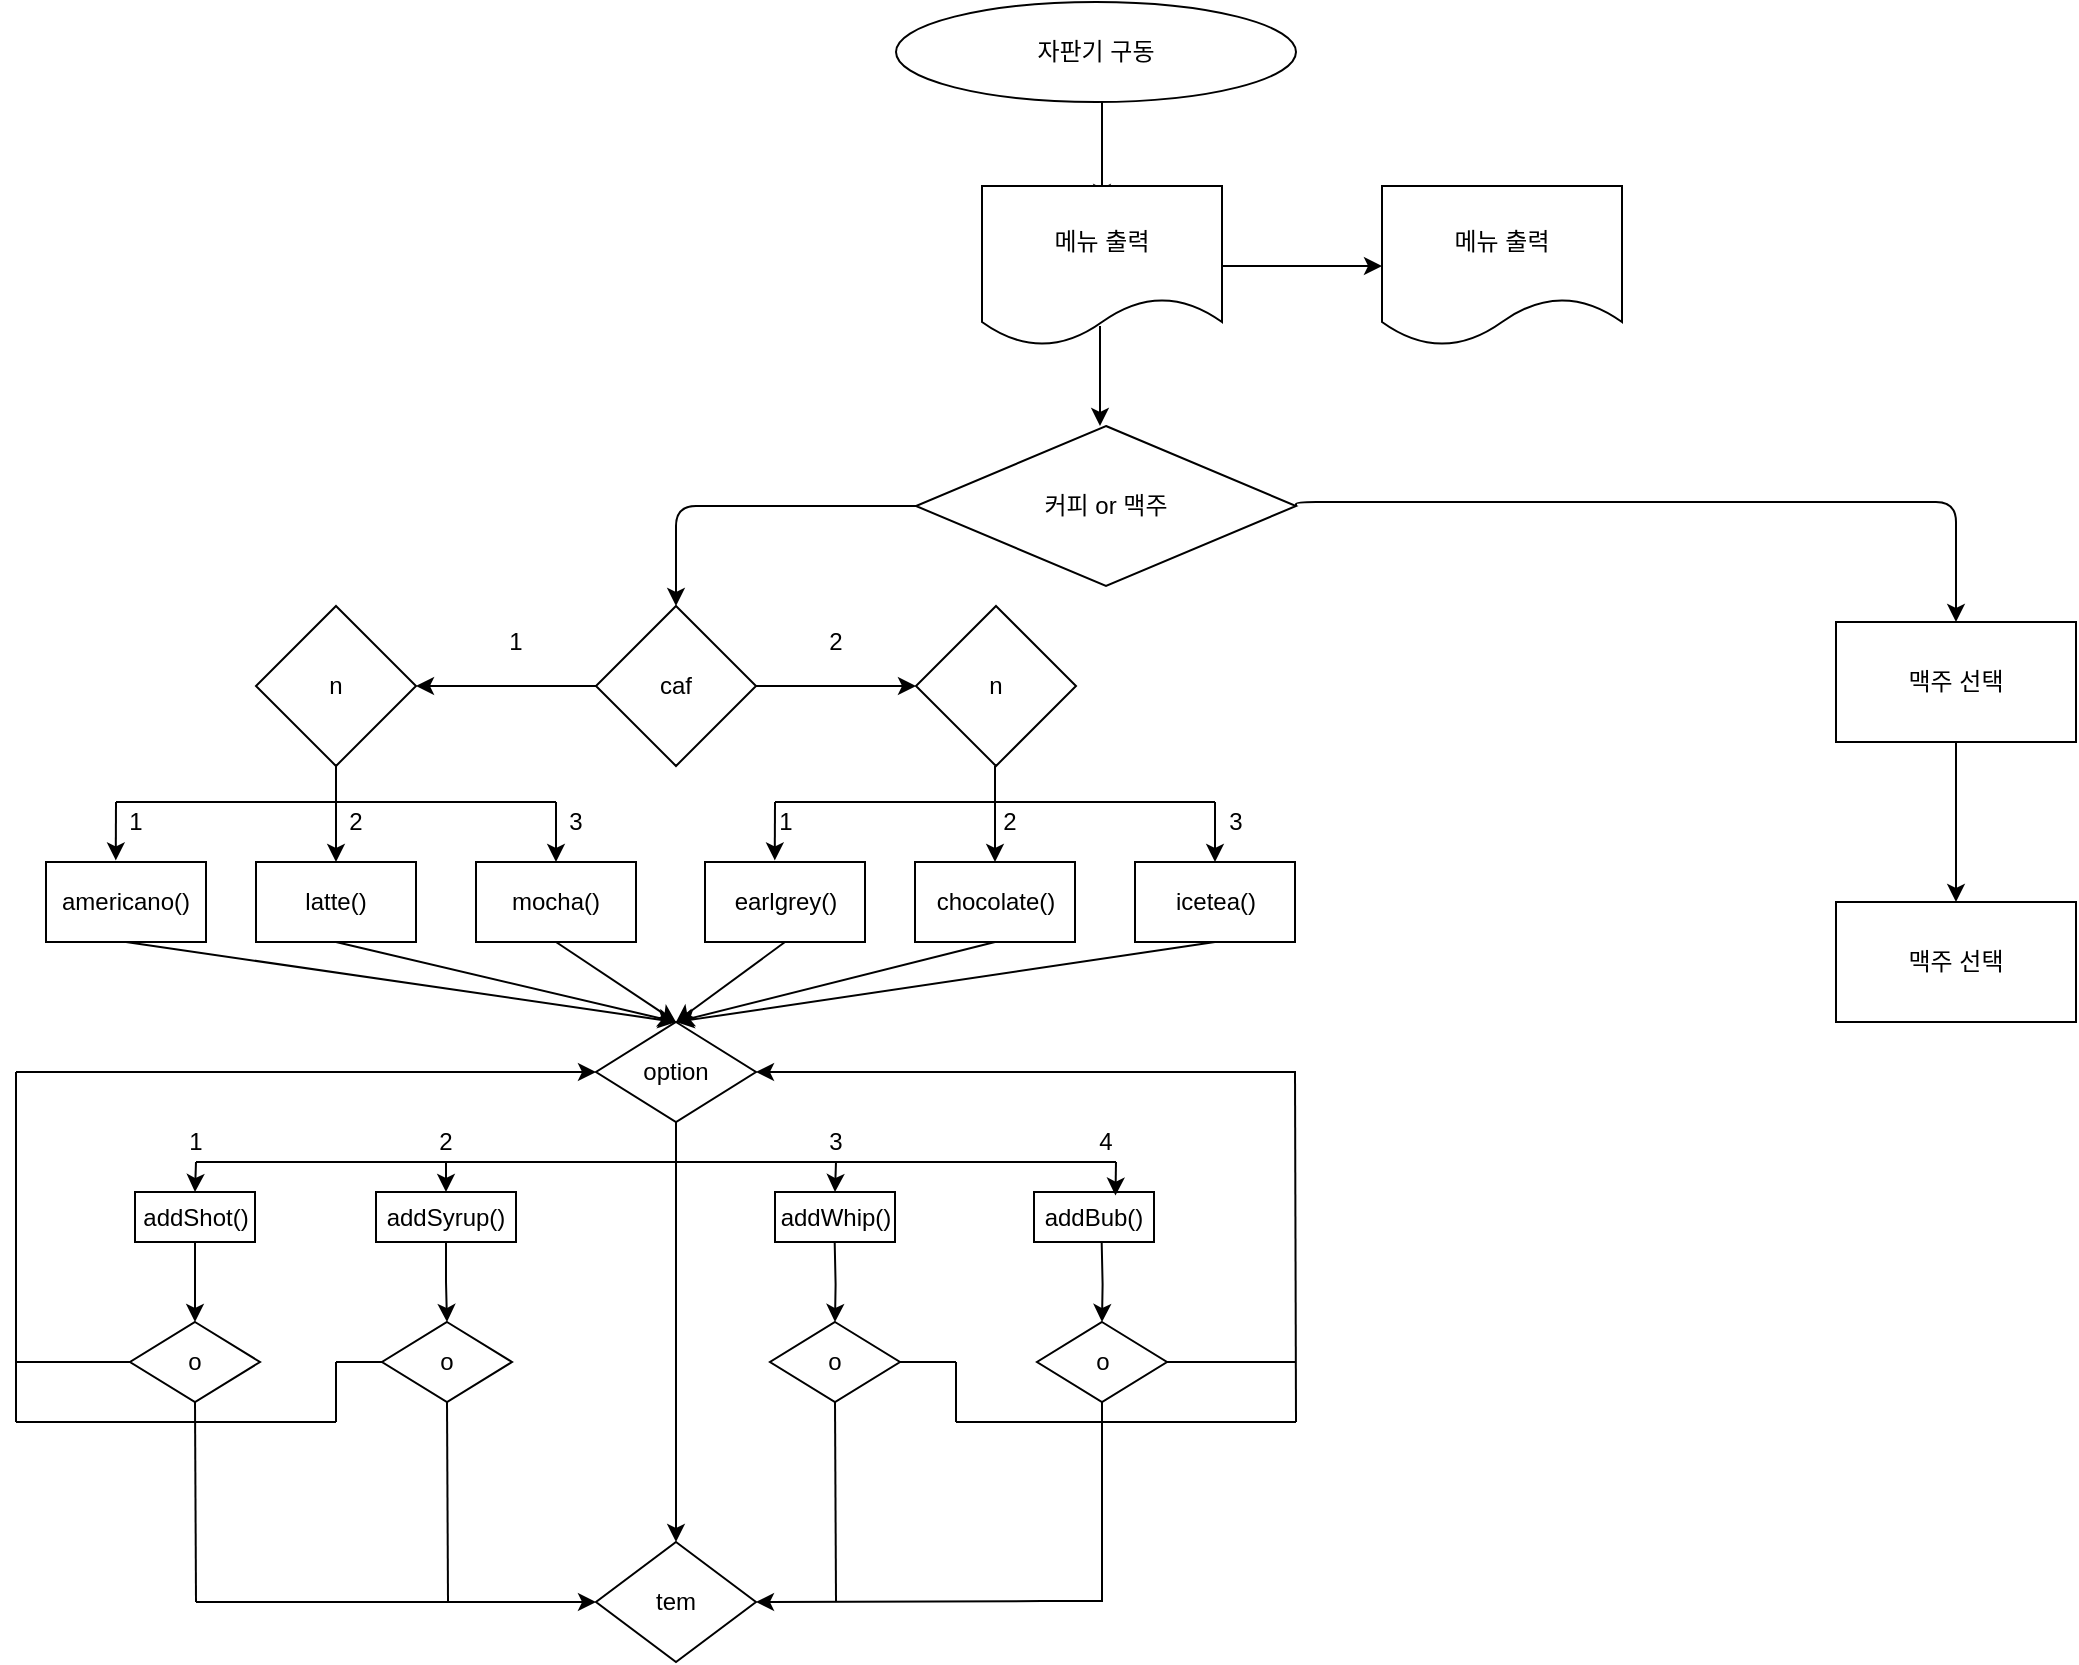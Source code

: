 <mxfile pages="1" version="11.2.4" type="github"><diagram id="FlV6GqYj8-Lh36dk-wK_" name="Page-1"><mxGraphModel dx="981" dy="493" grid="1" gridSize="10" guides="1" tooltips="1" connect="1" arrows="1" fold="1" page="1" pageScale="1" pageWidth="1169" pageHeight="1654" math="0" shadow="0"><root><mxCell id="0"/><mxCell id="1" parent="0"/><mxCell id="bD-V-0D-UKkrZ1Ge2f4s-1" value="자판기 구동" style="ellipse;whiteSpace=wrap;html=1;" vertex="1" parent="1"><mxGeometry x="480" y="10" width="200" height="50" as="geometry"/></mxCell><mxCell id="bD-V-0D-UKkrZ1Ge2f4s-5" value="" style="endArrow=classic;html=1;entryX=0.5;entryY=1;entryDx=0;entryDy=0;exitX=0.5;exitY=0;exitDx=0;exitDy=0;" edge="1" parent="1"><mxGeometry width="50" height="50" relative="1" as="geometry"><mxPoint x="583" y="60" as="sourcePoint"/><mxPoint x="583" y="110" as="targetPoint"/></mxGeometry></mxCell><mxCell id="bD-V-0D-UKkrZ1Ge2f4s-7" value="" style="endArrow=classic;html=1;entryX=0.5;entryY=1;entryDx=0;entryDy=0;exitX=0.5;exitY=0;exitDx=0;exitDy=0;" edge="1" parent="1"><mxGeometry width="50" height="50" relative="1" as="geometry"><mxPoint x="582" y="172" as="sourcePoint"/><mxPoint x="582" y="222" as="targetPoint"/></mxGeometry></mxCell><mxCell id="bD-V-0D-UKkrZ1Ge2f4s-38" value="" style="edgeStyle=orthogonalEdgeStyle;rounded=0;orthogonalLoop=1;jettySize=auto;html=1;" edge="1" parent="1" source="bD-V-0D-UKkrZ1Ge2f4s-8" target="bD-V-0D-UKkrZ1Ge2f4s-37"><mxGeometry relative="1" as="geometry"/></mxCell><mxCell id="bD-V-0D-UKkrZ1Ge2f4s-8" value="메뉴 출력" style="shape=document;whiteSpace=wrap;html=1;boundedLbl=1;" vertex="1" parent="1"><mxGeometry x="523" y="102" width="120" height="80" as="geometry"/></mxCell><mxCell id="bD-V-0D-UKkrZ1Ge2f4s-37" value="메뉴 출력" style="shape=document;whiteSpace=wrap;html=1;boundedLbl=1;" vertex="1" parent="1"><mxGeometry x="723" y="102" width="120" height="80" as="geometry"/></mxCell><mxCell id="bD-V-0D-UKkrZ1Ge2f4s-9" value="커피 or 맥주" style="rhombus;whiteSpace=wrap;html=1;" vertex="1" parent="1"><mxGeometry x="490" y="222" width="190" height="80" as="geometry"/></mxCell><mxCell id="bD-V-0D-UKkrZ1Ge2f4s-14" value="" style="endArrow=classic;html=1;exitX=0;exitY=0.5;exitDx=0;exitDy=0;entryX=0.5;entryY=0;entryDx=0;entryDy=0;" edge="1" parent="1" source="bD-V-0D-UKkrZ1Ge2f4s-9" target="bD-V-0D-UKkrZ1Ge2f4s-50"><mxGeometry width="50" height="50" relative="1" as="geometry"><mxPoint x="280" y="432" as="sourcePoint"/><mxPoint x="330" y="322" as="targetPoint"/><Array as="points"><mxPoint x="370" y="262"/></Array></mxGeometry></mxCell><mxCell id="bD-V-0D-UKkrZ1Ge2f4s-23" value="" style="edgeStyle=elbowEdgeStyle;elbow=vertical;endArrow=classic;html=1;exitX=0.5;exitY=1;exitDx=0;exitDy=0;entryX=0.5;entryY=1;entryDx=0;entryDy=0;" edge="1" parent="1"><mxGeometry width="50" height="50" relative="1" as="geometry"><mxPoint x="330" y="402" as="sourcePoint"/><mxPoint x="330" y="402" as="targetPoint"/></mxGeometry></mxCell><mxCell id="bD-V-0D-UKkrZ1Ge2f4s-42" value="" style="edgeStyle=orthogonalEdgeStyle;rounded=0;orthogonalLoop=1;jettySize=auto;html=1;" edge="1" parent="1" source="bD-V-0D-UKkrZ1Ge2f4s-31" target="bD-V-0D-UKkrZ1Ge2f4s-41"><mxGeometry relative="1" as="geometry"/></mxCell><mxCell id="bD-V-0D-UKkrZ1Ge2f4s-31" value="맥주 선택" style="rounded=0;whiteSpace=wrap;html=1;" vertex="1" parent="1"><mxGeometry x="950" y="320" width="120" height="60" as="geometry"/></mxCell><mxCell id="bD-V-0D-UKkrZ1Ge2f4s-41" value="맥주 선택" style="rounded=0;whiteSpace=wrap;html=1;" vertex="1" parent="1"><mxGeometry x="950" y="460" width="120" height="60" as="geometry"/></mxCell><mxCell id="bD-V-0D-UKkrZ1Ge2f4s-32" value="" style="edgeStyle=elbowEdgeStyle;elbow=vertical;endArrow=classic;html=1;exitX=1;exitY=0.5;exitDx=0;exitDy=0;entryX=0.5;entryY=0;entryDx=0;entryDy=0;" edge="1" parent="1" source="bD-V-0D-UKkrZ1Ge2f4s-9" target="bD-V-0D-UKkrZ1Ge2f4s-31"><mxGeometry width="50" height="50" relative="1" as="geometry"><mxPoint x="880" y="260" as="sourcePoint"/><mxPoint x="910" y="340" as="targetPoint"/><Array as="points"><mxPoint x="1010" y="260"/></Array></mxGeometry></mxCell><mxCell id="bD-V-0D-UKkrZ1Ge2f4s-34" value="americano()" style="rounded=0;whiteSpace=wrap;html=1;" vertex="1" parent="1"><mxGeometry x="55" y="440" width="80" height="40" as="geometry"/></mxCell><mxCell id="bD-V-0D-UKkrZ1Ge2f4s-81" value="" style="edgeStyle=orthogonalEdgeStyle;rounded=0;orthogonalLoop=1;jettySize=auto;html=1;" edge="1" parent="1" source="bD-V-0D-UKkrZ1Ge2f4s-50" target="bD-V-0D-UKkrZ1Ge2f4s-80"><mxGeometry relative="1" as="geometry"/></mxCell><mxCell id="bD-V-0D-UKkrZ1Ge2f4s-83" value="" style="edgeStyle=orthogonalEdgeStyle;rounded=0;orthogonalLoop=1;jettySize=auto;html=1;" edge="1" parent="1" source="bD-V-0D-UKkrZ1Ge2f4s-50" target="bD-V-0D-UKkrZ1Ge2f4s-82"><mxGeometry relative="1" as="geometry"/></mxCell><mxCell id="bD-V-0D-UKkrZ1Ge2f4s-50" value="caf" style="rhombus;whiteSpace=wrap;html=1;" vertex="1" parent="1"><mxGeometry x="330" y="312" width="80" height="80" as="geometry"/></mxCell><mxCell id="bD-V-0D-UKkrZ1Ge2f4s-82" value="n" style="rhombus;whiteSpace=wrap;html=1;" vertex="1" parent="1"><mxGeometry x="490" y="312" width="80" height="80" as="geometry"/></mxCell><mxCell id="bD-V-0D-UKkrZ1Ge2f4s-80" value="n" style="rhombus;whiteSpace=wrap;html=1;" vertex="1" parent="1"><mxGeometry x="160" y="312" width="80" height="80" as="geometry"/></mxCell><mxCell id="bD-V-0D-UKkrZ1Ge2f4s-69" value="" style="endArrow=none;html=1;" edge="1" parent="1"><mxGeometry width="50" height="50" relative="1" as="geometry"><mxPoint x="90" y="410" as="sourcePoint"/><mxPoint x="310" y="410" as="targetPoint"/></mxGeometry></mxCell><mxCell id="bD-V-0D-UKkrZ1Ge2f4s-84" value="1" style="text;html=1;strokeColor=none;fillColor=none;align=center;verticalAlign=middle;whiteSpace=wrap;rounded=0;" vertex="1" parent="1"><mxGeometry x="270" y="320" width="40" height="20" as="geometry"/></mxCell><mxCell id="bD-V-0D-UKkrZ1Ge2f4s-85" value="2" style="text;html=1;strokeColor=none;fillColor=none;align=center;verticalAlign=middle;whiteSpace=wrap;rounded=0;" vertex="1" parent="1"><mxGeometry x="430" y="320" width="40" height="20" as="geometry"/></mxCell><mxCell id="bD-V-0D-UKkrZ1Ge2f4s-87" value="" style="endArrow=none;html=1;entryX=0.5;entryY=1;entryDx=0;entryDy=0;" edge="1" parent="1" target="bD-V-0D-UKkrZ1Ge2f4s-80"><mxGeometry width="50" height="50" relative="1" as="geometry"><mxPoint x="200" y="410" as="sourcePoint"/><mxPoint x="70" y="740" as="targetPoint"/></mxGeometry></mxCell><mxCell id="bD-V-0D-UKkrZ1Ge2f4s-92" value="latte()" style="rounded=0;whiteSpace=wrap;html=1;" vertex="1" parent="1"><mxGeometry x="160" y="440" width="80" height="40" as="geometry"/></mxCell><mxCell id="bD-V-0D-UKkrZ1Ge2f4s-93" value="mocha()" style="rounded=0;whiteSpace=wrap;html=1;" vertex="1" parent="1"><mxGeometry x="270" y="440" width="80" height="40" as="geometry"/></mxCell><mxCell id="bD-V-0D-UKkrZ1Ge2f4s-96" value="" style="endArrow=classic;html=1;entryX=0.436;entryY=-0.02;entryDx=0;entryDy=0;entryPerimeter=0;" edge="1" parent="1" target="bD-V-0D-UKkrZ1Ge2f4s-34"><mxGeometry width="50" height="50" relative="1" as="geometry"><mxPoint x="90" y="410" as="sourcePoint"/><mxPoint x="110" y="620" as="targetPoint"/></mxGeometry></mxCell><mxCell id="bD-V-0D-UKkrZ1Ge2f4s-97" value="" style="endArrow=classic;html=1;entryX=0.5;entryY=0;entryDx=0;entryDy=0;" edge="1" parent="1" target="bD-V-0D-UKkrZ1Ge2f4s-92"><mxGeometry width="50" height="50" relative="1" as="geometry"><mxPoint x="200" y="410" as="sourcePoint"/><mxPoint x="110" y="620" as="targetPoint"/></mxGeometry></mxCell><mxCell id="bD-V-0D-UKkrZ1Ge2f4s-98" value="" style="endArrow=classic;html=1;entryX=0.5;entryY=0;entryDx=0;entryDy=0;" edge="1" parent="1" target="bD-V-0D-UKkrZ1Ge2f4s-93"><mxGeometry width="50" height="50" relative="1" as="geometry"><mxPoint x="310" y="410" as="sourcePoint"/><mxPoint x="110" y="620" as="targetPoint"/></mxGeometry></mxCell><mxCell id="bD-V-0D-UKkrZ1Ge2f4s-99" value="" style="edgeStyle=elbowEdgeStyle;elbow=vertical;endArrow=classic;html=1;exitX=0.5;exitY=1;exitDx=0;exitDy=0;entryX=0.5;entryY=1;entryDx=0;entryDy=0;" edge="1" parent="1"><mxGeometry width="50" height="50" relative="1" as="geometry"><mxPoint x="659.5" y="402" as="sourcePoint"/><mxPoint x="659.5" y="402" as="targetPoint"/></mxGeometry></mxCell><mxCell id="bD-V-0D-UKkrZ1Ge2f4s-100" value="earlgrey()" style="rounded=0;whiteSpace=wrap;html=1;" vertex="1" parent="1"><mxGeometry x="384.5" y="440" width="80" height="40" as="geometry"/></mxCell><mxCell id="bD-V-0D-UKkrZ1Ge2f4s-101" value="" style="endArrow=none;html=1;" edge="1" parent="1"><mxGeometry width="50" height="50" relative="1" as="geometry"><mxPoint x="419.5" y="410.0" as="sourcePoint"/><mxPoint x="639.5" y="410.0" as="targetPoint"/></mxGeometry></mxCell><mxCell id="bD-V-0D-UKkrZ1Ge2f4s-102" value="" style="endArrow=none;html=1;entryX=0.5;entryY=1;entryDx=0;entryDy=0;" edge="1" parent="1"><mxGeometry width="50" height="50" relative="1" as="geometry"><mxPoint x="529.5" y="410.0" as="sourcePoint"/><mxPoint x="529.5" y="392" as="targetPoint"/></mxGeometry></mxCell><mxCell id="bD-V-0D-UKkrZ1Ge2f4s-103" value="chocolate()" style="rounded=0;whiteSpace=wrap;html=1;" vertex="1" parent="1"><mxGeometry x="489.5" y="440" width="80" height="40" as="geometry"/></mxCell><mxCell id="bD-V-0D-UKkrZ1Ge2f4s-104" value="icetea()" style="rounded=0;whiteSpace=wrap;html=1;" vertex="1" parent="1"><mxGeometry x="599.5" y="440" width="80" height="40" as="geometry"/></mxCell><mxCell id="bD-V-0D-UKkrZ1Ge2f4s-105" value="" style="endArrow=classic;html=1;entryX=0.436;entryY=-0.02;entryDx=0;entryDy=0;entryPerimeter=0;" edge="1" parent="1" target="bD-V-0D-UKkrZ1Ge2f4s-100"><mxGeometry width="50" height="50" relative="1" as="geometry"><mxPoint x="419.5" y="410.0" as="sourcePoint"/><mxPoint x="439.5" y="620" as="targetPoint"/></mxGeometry></mxCell><mxCell id="bD-V-0D-UKkrZ1Ge2f4s-106" value="" style="endArrow=classic;html=1;entryX=0.5;entryY=0;entryDx=0;entryDy=0;" edge="1" parent="1" target="bD-V-0D-UKkrZ1Ge2f4s-103"><mxGeometry width="50" height="50" relative="1" as="geometry"><mxPoint x="529.5" y="410.0" as="sourcePoint"/><mxPoint x="439.5" y="620" as="targetPoint"/></mxGeometry></mxCell><mxCell id="bD-V-0D-UKkrZ1Ge2f4s-107" value="" style="endArrow=classic;html=1;entryX=0.5;entryY=0;entryDx=0;entryDy=0;" edge="1" parent="1" target="bD-V-0D-UKkrZ1Ge2f4s-104"><mxGeometry width="50" height="50" relative="1" as="geometry"><mxPoint x="639.5" y="410.0" as="sourcePoint"/><mxPoint x="439.5" y="620" as="targetPoint"/></mxGeometry></mxCell><mxCell id="bD-V-0D-UKkrZ1Ge2f4s-108" value="option" style="rhombus;whiteSpace=wrap;html=1;" vertex="1" parent="1"><mxGeometry x="330" y="520" width="80" height="50" as="geometry"/></mxCell><mxCell id="bD-V-0D-UKkrZ1Ge2f4s-109" value="" style="endArrow=classic;html=1;exitX=0.5;exitY=1;exitDx=0;exitDy=0;entryX=0.5;entryY=0;entryDx=0;entryDy=0;" edge="1" parent="1" source="bD-V-0D-UKkrZ1Ge2f4s-34" target="bD-V-0D-UKkrZ1Ge2f4s-108"><mxGeometry width="50" height="50" relative="1" as="geometry"><mxPoint x="60" y="640" as="sourcePoint"/><mxPoint x="110" y="590" as="targetPoint"/></mxGeometry></mxCell><mxCell id="bD-V-0D-UKkrZ1Ge2f4s-110" value="" style="endArrow=classic;html=1;exitX=0.5;exitY=1;exitDx=0;exitDy=0;entryX=0.5;entryY=0;entryDx=0;entryDy=0;" edge="1" parent="1" source="bD-V-0D-UKkrZ1Ge2f4s-92" target="bD-V-0D-UKkrZ1Ge2f4s-108"><mxGeometry width="50" height="50" relative="1" as="geometry"><mxPoint x="60" y="640" as="sourcePoint"/><mxPoint x="110" y="590" as="targetPoint"/></mxGeometry></mxCell><mxCell id="bD-V-0D-UKkrZ1Ge2f4s-111" value="" style="endArrow=classic;html=1;exitX=0.5;exitY=1;exitDx=0;exitDy=0;" edge="1" parent="1" source="bD-V-0D-UKkrZ1Ge2f4s-93"><mxGeometry width="50" height="50" relative="1" as="geometry"><mxPoint x="60" y="640" as="sourcePoint"/><mxPoint x="370" y="520" as="targetPoint"/></mxGeometry></mxCell><mxCell id="bD-V-0D-UKkrZ1Ge2f4s-112" value="" style="endArrow=classic;html=1;exitX=0.5;exitY=1;exitDx=0;exitDy=0;" edge="1" parent="1" source="bD-V-0D-UKkrZ1Ge2f4s-100"><mxGeometry width="50" height="50" relative="1" as="geometry"><mxPoint x="60" y="640" as="sourcePoint"/><mxPoint x="370" y="520" as="targetPoint"/></mxGeometry></mxCell><mxCell id="bD-V-0D-UKkrZ1Ge2f4s-113" value="" style="endArrow=classic;html=1;exitX=0.5;exitY=1;exitDx=0;exitDy=0;" edge="1" parent="1" source="bD-V-0D-UKkrZ1Ge2f4s-103"><mxGeometry width="50" height="50" relative="1" as="geometry"><mxPoint x="60" y="640" as="sourcePoint"/><mxPoint x="370" y="520" as="targetPoint"/></mxGeometry></mxCell><mxCell id="bD-V-0D-UKkrZ1Ge2f4s-114" value="" style="endArrow=classic;html=1;exitX=0.5;exitY=1;exitDx=0;exitDy=0;" edge="1" parent="1" source="bD-V-0D-UKkrZ1Ge2f4s-104"><mxGeometry width="50" height="50" relative="1" as="geometry"><mxPoint x="60" y="640" as="sourcePoint"/><mxPoint x="370" y="520" as="targetPoint"/></mxGeometry></mxCell><mxCell id="bD-V-0D-UKkrZ1Ge2f4s-115" value="1" style="text;html=1;strokeColor=none;fillColor=none;align=center;verticalAlign=middle;whiteSpace=wrap;rounded=0;" vertex="1" parent="1"><mxGeometry x="80" y="410" width="40" height="20" as="geometry"/></mxCell><mxCell id="bD-V-0D-UKkrZ1Ge2f4s-116" value="2" style="text;html=1;strokeColor=none;fillColor=none;align=center;verticalAlign=middle;whiteSpace=wrap;rounded=0;" vertex="1" parent="1"><mxGeometry x="190" y="410" width="40" height="20" as="geometry"/></mxCell><mxCell id="bD-V-0D-UKkrZ1Ge2f4s-117" value="3" style="text;html=1;strokeColor=none;fillColor=none;align=center;verticalAlign=middle;whiteSpace=wrap;rounded=0;" vertex="1" parent="1"><mxGeometry x="300" y="410" width="40" height="20" as="geometry"/></mxCell><mxCell id="bD-V-0D-UKkrZ1Ge2f4s-120" value="1" style="text;html=1;strokeColor=none;fillColor=none;align=center;verticalAlign=middle;whiteSpace=wrap;rounded=0;" vertex="1" parent="1"><mxGeometry x="404.5" y="410" width="40" height="20" as="geometry"/></mxCell><mxCell id="bD-V-0D-UKkrZ1Ge2f4s-121" value="2" style="text;html=1;strokeColor=none;fillColor=none;align=center;verticalAlign=middle;whiteSpace=wrap;rounded=0;" vertex="1" parent="1"><mxGeometry x="517" y="410" width="40" height="20" as="geometry"/></mxCell><mxCell id="bD-V-0D-UKkrZ1Ge2f4s-122" value="3" style="text;html=1;strokeColor=none;fillColor=none;align=center;verticalAlign=middle;whiteSpace=wrap;rounded=0;" vertex="1" parent="1"><mxGeometry x="629.5" y="410" width="40" height="20" as="geometry"/></mxCell><mxCell id="bD-V-0D-UKkrZ1Ge2f4s-144" style="edgeStyle=orthogonalEdgeStyle;rounded=0;orthogonalLoop=1;jettySize=auto;html=1;exitX=0.5;exitY=1;exitDx=0;exitDy=0;" edge="1" parent="1" source="bD-V-0D-UKkrZ1Ge2f4s-123" target="bD-V-0D-UKkrZ1Ge2f4s-143"><mxGeometry relative="1" as="geometry"/></mxCell><mxCell id="bD-V-0D-UKkrZ1Ge2f4s-123" value="addShot()" style="rounded=0;whiteSpace=wrap;html=1;" vertex="1" parent="1"><mxGeometry x="99.5" y="605" width="60" height="25" as="geometry"/></mxCell><mxCell id="bD-V-0D-UKkrZ1Ge2f4s-148" style="edgeStyle=orthogonalEdgeStyle;rounded=0;orthogonalLoop=1;jettySize=auto;html=1;exitX=0.5;exitY=1;exitDx=0;exitDy=0;entryX=0.5;entryY=0;entryDx=0;entryDy=0;" edge="1" parent="1" source="bD-V-0D-UKkrZ1Ge2f4s-124" target="bD-V-0D-UKkrZ1Ge2f4s-146"><mxGeometry relative="1" as="geometry"/></mxCell><mxCell id="bD-V-0D-UKkrZ1Ge2f4s-124" value="addSyrup()" style="rounded=0;whiteSpace=wrap;html=1;" vertex="1" parent="1"><mxGeometry x="220" y="605" width="70" height="25" as="geometry"/></mxCell><mxCell id="bD-V-0D-UKkrZ1Ge2f4s-125" value="addWhip()" style="rounded=0;whiteSpace=wrap;html=1;" vertex="1" parent="1"><mxGeometry x="419.5" y="605" width="60" height="25" as="geometry"/></mxCell><mxCell id="bD-V-0D-UKkrZ1Ge2f4s-126" value="addBub()" style="rounded=0;whiteSpace=wrap;html=1;" vertex="1" parent="1"><mxGeometry x="549" y="605" width="60" height="25" as="geometry"/></mxCell><mxCell id="bD-V-0D-UKkrZ1Ge2f4s-129" value="tem" style="rhombus;whiteSpace=wrap;html=1;" vertex="1" parent="1"><mxGeometry x="330" y="780" width="80" height="60" as="geometry"/></mxCell><mxCell id="bD-V-0D-UKkrZ1Ge2f4s-131" value="" style="endArrow=none;html=1;" edge="1" parent="1"><mxGeometry width="50" height="50" relative="1" as="geometry"><mxPoint x="130" y="590" as="sourcePoint"/><mxPoint x="590" y="590" as="targetPoint"/></mxGeometry></mxCell><mxCell id="bD-V-0D-UKkrZ1Ge2f4s-132" value="" style="endArrow=classic;html=1;exitX=0.5;exitY=1;exitDx=0;exitDy=0;entryX=0.5;entryY=0;entryDx=0;entryDy=0;" edge="1" parent="1" source="bD-V-0D-UKkrZ1Ge2f4s-108" target="bD-V-0D-UKkrZ1Ge2f4s-129"><mxGeometry width="50" height="50" relative="1" as="geometry"><mxPoint x="50" y="920" as="sourcePoint"/><mxPoint x="100" y="870" as="targetPoint"/></mxGeometry></mxCell><mxCell id="bD-V-0D-UKkrZ1Ge2f4s-135" value="" style="endArrow=classic;html=1;entryX=0.5;entryY=0;entryDx=0;entryDy=0;" edge="1" parent="1" target="bD-V-0D-UKkrZ1Ge2f4s-124"><mxGeometry width="50" height="50" relative="1" as="geometry"><mxPoint x="255" y="590" as="sourcePoint"/><mxPoint x="110" y="870" as="targetPoint"/></mxGeometry></mxCell><mxCell id="bD-V-0D-UKkrZ1Ge2f4s-136" value="" style="endArrow=classic;html=1;entryX=0.5;entryY=0;entryDx=0;entryDy=0;" edge="1" parent="1" target="bD-V-0D-UKkrZ1Ge2f4s-123"><mxGeometry width="50" height="50" relative="1" as="geometry"><mxPoint x="130" y="590" as="sourcePoint"/><mxPoint x="140" y="730" as="targetPoint"/></mxGeometry></mxCell><mxCell id="bD-V-0D-UKkrZ1Ge2f4s-137" value="" style="endArrow=classic;html=1;entryX=0.5;entryY=0;entryDx=0;entryDy=0;" edge="1" parent="1" target="bD-V-0D-UKkrZ1Ge2f4s-125"><mxGeometry width="50" height="50" relative="1" as="geometry"><mxPoint x="450" y="590" as="sourcePoint"/><mxPoint x="110" y="870" as="targetPoint"/></mxGeometry></mxCell><mxCell id="bD-V-0D-UKkrZ1Ge2f4s-138" value="" style="endArrow=classic;html=1;entryX=0.679;entryY=0.072;entryDx=0;entryDy=0;entryPerimeter=0;" edge="1" parent="1" target="bD-V-0D-UKkrZ1Ge2f4s-126"><mxGeometry width="50" height="50" relative="1" as="geometry"><mxPoint x="590" y="590" as="sourcePoint"/><mxPoint x="110" y="870" as="targetPoint"/></mxGeometry></mxCell><mxCell id="bD-V-0D-UKkrZ1Ge2f4s-139" value="1" style="text;html=1;strokeColor=none;fillColor=none;align=center;verticalAlign=middle;whiteSpace=wrap;rounded=0;" vertex="1" parent="1"><mxGeometry x="109.5" y="570" width="40" height="20" as="geometry"/></mxCell><mxCell id="bD-V-0D-UKkrZ1Ge2f4s-140" value="2" style="text;html=1;strokeColor=none;fillColor=none;align=center;verticalAlign=middle;whiteSpace=wrap;rounded=0;" vertex="1" parent="1"><mxGeometry x="235" y="570" width="40" height="20" as="geometry"/></mxCell><mxCell id="bD-V-0D-UKkrZ1Ge2f4s-141" value="3" style="text;html=1;strokeColor=none;fillColor=none;align=center;verticalAlign=middle;whiteSpace=wrap;rounded=0;" vertex="1" parent="1"><mxGeometry x="429.5" y="570" width="40" height="20" as="geometry"/></mxCell><mxCell id="bD-V-0D-UKkrZ1Ge2f4s-142" value="4" style="text;html=1;strokeColor=none;fillColor=none;align=center;verticalAlign=middle;whiteSpace=wrap;rounded=0;" vertex="1" parent="1"><mxGeometry x="565" y="570" width="40" height="20" as="geometry"/></mxCell><mxCell id="bD-V-0D-UKkrZ1Ge2f4s-143" value="o" style="rhombus;whiteSpace=wrap;html=1;" vertex="1" parent="1"><mxGeometry x="97" y="670" width="65" height="40" as="geometry"/></mxCell><mxCell id="bD-V-0D-UKkrZ1Ge2f4s-146" value="o" style="rhombus;whiteSpace=wrap;html=1;" vertex="1" parent="1"><mxGeometry x="223" y="670" width="65" height="40" as="geometry"/></mxCell><mxCell id="bD-V-0D-UKkrZ1Ge2f4s-149" style="edgeStyle=orthogonalEdgeStyle;rounded=0;orthogonalLoop=1;jettySize=auto;html=1;exitX=0.5;exitY=1;exitDx=0;exitDy=0;" edge="1" parent="1" target="bD-V-0D-UKkrZ1Ge2f4s-150"><mxGeometry relative="1" as="geometry"><mxPoint x="449.345" y="630.241" as="sourcePoint"/></mxGeometry></mxCell><mxCell id="bD-V-0D-UKkrZ1Ge2f4s-150" value="o" style="rhombus;whiteSpace=wrap;html=1;" vertex="1" parent="1"><mxGeometry x="417" y="670" width="65" height="40" as="geometry"/></mxCell><mxCell id="bD-V-0D-UKkrZ1Ge2f4s-151" style="edgeStyle=orthogonalEdgeStyle;rounded=0;orthogonalLoop=1;jettySize=auto;html=1;exitX=0.5;exitY=1;exitDx=0;exitDy=0;" edge="1" parent="1" target="bD-V-0D-UKkrZ1Ge2f4s-152"><mxGeometry relative="1" as="geometry"><mxPoint x="582.845" y="630.241" as="sourcePoint"/></mxGeometry></mxCell><mxCell id="bD-V-0D-UKkrZ1Ge2f4s-152" value="o" style="rhombus;whiteSpace=wrap;html=1;" vertex="1" parent="1"><mxGeometry x="550.5" y="670" width="65" height="40" as="geometry"/></mxCell><mxCell id="bD-V-0D-UKkrZ1Ge2f4s-154" value="" style="endArrow=none;html=1;" edge="1" parent="1"><mxGeometry width="50" height="50" relative="1" as="geometry"><mxPoint x="40" y="690" as="sourcePoint"/><mxPoint x="40" y="545" as="targetPoint"/></mxGeometry></mxCell><mxCell id="bD-V-0D-UKkrZ1Ge2f4s-155" value="" style="endArrow=none;html=1;entryX=0;entryY=0.5;entryDx=0;entryDy=0;" edge="1" parent="1" target="bD-V-0D-UKkrZ1Ge2f4s-143"><mxGeometry width="50" height="50" relative="1" as="geometry"><mxPoint x="40" y="690" as="sourcePoint"/><mxPoint x="90" y="870" as="targetPoint"/></mxGeometry></mxCell><mxCell id="bD-V-0D-UKkrZ1Ge2f4s-156" value="" style="endArrow=none;html=1;entryX=0;entryY=0.5;entryDx=0;entryDy=0;" edge="1" parent="1" target="bD-V-0D-UKkrZ1Ge2f4s-146"><mxGeometry width="50" height="50" relative="1" as="geometry"><mxPoint x="200" y="690" as="sourcePoint"/><mxPoint x="90" y="870" as="targetPoint"/></mxGeometry></mxCell><mxCell id="bD-V-0D-UKkrZ1Ge2f4s-157" value="" style="endArrow=none;html=1;" edge="1" parent="1"><mxGeometry width="50" height="50" relative="1" as="geometry"><mxPoint x="200" y="720" as="sourcePoint"/><mxPoint x="200" y="690" as="targetPoint"/></mxGeometry></mxCell><mxCell id="bD-V-0D-UKkrZ1Ge2f4s-158" value="" style="endArrow=none;html=1;" edge="1" parent="1"><mxGeometry width="50" height="50" relative="1" as="geometry"><mxPoint x="40" y="720" as="sourcePoint"/><mxPoint x="200" y="720" as="targetPoint"/></mxGeometry></mxCell><mxCell id="bD-V-0D-UKkrZ1Ge2f4s-159" value="" style="endArrow=none;html=1;" edge="1" parent="1"><mxGeometry width="50" height="50" relative="1" as="geometry"><mxPoint x="40" y="720" as="sourcePoint"/><mxPoint x="40" y="690" as="targetPoint"/></mxGeometry></mxCell><mxCell id="bD-V-0D-UKkrZ1Ge2f4s-161" value="" style="endArrow=none;html=1;" edge="1" parent="1"><mxGeometry width="50" height="50" relative="1" as="geometry"><mxPoint x="680" y="720" as="sourcePoint"/><mxPoint x="679.5" y="545" as="targetPoint"/></mxGeometry></mxCell><mxCell id="bD-V-0D-UKkrZ1Ge2f4s-162" value="" style="endArrow=none;html=1;exitX=1;exitY=0.5;exitDx=0;exitDy=0;" edge="1" parent="1" source="bD-V-0D-UKkrZ1Ge2f4s-152"><mxGeometry width="50" height="50" relative="1" as="geometry"><mxPoint x="620" y="690" as="sourcePoint"/><mxPoint x="680" y="690" as="targetPoint"/></mxGeometry></mxCell><mxCell id="bD-V-0D-UKkrZ1Ge2f4s-163" value="" style="endArrow=none;html=1;entryX=1;entryY=0.5;entryDx=0;entryDy=0;" edge="1" parent="1" target="bD-V-0D-UKkrZ1Ge2f4s-150"><mxGeometry width="50" height="50" relative="1" as="geometry"><mxPoint x="510" y="690" as="sourcePoint"/><mxPoint x="90" y="870" as="targetPoint"/></mxGeometry></mxCell><mxCell id="bD-V-0D-UKkrZ1Ge2f4s-164" value="" style="endArrow=none;html=1;" edge="1" parent="1"><mxGeometry width="50" height="50" relative="1" as="geometry"><mxPoint x="510" y="720" as="sourcePoint"/><mxPoint x="510" y="690" as="targetPoint"/></mxGeometry></mxCell><mxCell id="bD-V-0D-UKkrZ1Ge2f4s-165" value="" style="endArrow=none;html=1;" edge="1" parent="1"><mxGeometry width="50" height="50" relative="1" as="geometry"><mxPoint x="510" y="720" as="sourcePoint"/><mxPoint x="680" y="720" as="targetPoint"/></mxGeometry></mxCell><mxCell id="bD-V-0D-UKkrZ1Ge2f4s-166" value="" style="endArrow=none;html=1;entryX=0.5;entryY=1;entryDx=0;entryDy=0;" edge="1" parent="1" target="bD-V-0D-UKkrZ1Ge2f4s-146"><mxGeometry width="50" height="50" relative="1" as="geometry"><mxPoint x="256" y="810" as="sourcePoint"/><mxPoint x="90" y="870" as="targetPoint"/></mxGeometry></mxCell><mxCell id="bD-V-0D-UKkrZ1Ge2f4s-168" value="" style="endArrow=none;html=1;entryX=0.5;entryY=1;entryDx=0;entryDy=0;" edge="1" parent="1" target="bD-V-0D-UKkrZ1Ge2f4s-150"><mxGeometry width="50" height="50" relative="1" as="geometry"><mxPoint x="450" y="810" as="sourcePoint"/><mxPoint x="90" y="870" as="targetPoint"/></mxGeometry></mxCell><mxCell id="bD-V-0D-UKkrZ1Ge2f4s-172" value="" style="endArrow=classic;html=1;entryX=0;entryY=0.5;entryDx=0;entryDy=0;" edge="1" parent="1" target="bD-V-0D-UKkrZ1Ge2f4s-108"><mxGeometry width="50" height="50" relative="1" as="geometry"><mxPoint x="40" y="545" as="sourcePoint"/><mxPoint x="330" y="544" as="targetPoint"/></mxGeometry></mxCell><mxCell id="bD-V-0D-UKkrZ1Ge2f4s-173" value="" style="endArrow=classic;html=1;entryX=1;entryY=0.5;entryDx=0;entryDy=0;" edge="1" parent="1" target="bD-V-0D-UKkrZ1Ge2f4s-108"><mxGeometry width="50" height="50" relative="1" as="geometry"><mxPoint x="680" y="545" as="sourcePoint"/><mxPoint x="80" y="860" as="targetPoint"/></mxGeometry></mxCell><mxCell id="bD-V-0D-UKkrZ1Ge2f4s-174" value="" style="endArrow=classic;html=1;entryX=0;entryY=0.5;entryDx=0;entryDy=0;" edge="1" parent="1" target="bD-V-0D-UKkrZ1Ge2f4s-129"><mxGeometry width="50" height="50" relative="1" as="geometry"><mxPoint x="130" y="810" as="sourcePoint"/><mxPoint x="80" y="860" as="targetPoint"/></mxGeometry></mxCell><mxCell id="bD-V-0D-UKkrZ1Ge2f4s-175" value="" style="endArrow=classic;html=1;entryX=1;entryY=0.5;entryDx=0;entryDy=0;" edge="1" parent="1" target="bD-V-0D-UKkrZ1Ge2f4s-129"><mxGeometry width="50" height="50" relative="1" as="geometry"><mxPoint x="583" y="809.5" as="sourcePoint"/><mxPoint x="413" y="810" as="targetPoint"/><Array as="points"><mxPoint x="563" y="809.5"/></Array></mxGeometry></mxCell><mxCell id="bD-V-0D-UKkrZ1Ge2f4s-177" value="" style="endArrow=none;html=1;entryX=0.5;entryY=1;entryDx=0;entryDy=0;" edge="1" parent="1" target="bD-V-0D-UKkrZ1Ge2f4s-143"><mxGeometry width="50" height="50" relative="1" as="geometry"><mxPoint x="130" y="810" as="sourcePoint"/><mxPoint x="80" y="860" as="targetPoint"/></mxGeometry></mxCell><mxCell id="bD-V-0D-UKkrZ1Ge2f4s-178" value="" style="endArrow=none;html=1;entryX=0.5;entryY=1;entryDx=0;entryDy=0;" edge="1" parent="1" target="bD-V-0D-UKkrZ1Ge2f4s-152"><mxGeometry width="50" height="50" relative="1" as="geometry"><mxPoint x="583" y="810" as="sourcePoint"/><mxPoint x="680" y="810" as="targetPoint"/></mxGeometry></mxCell></root></mxGraphModel></diagram></mxfile>